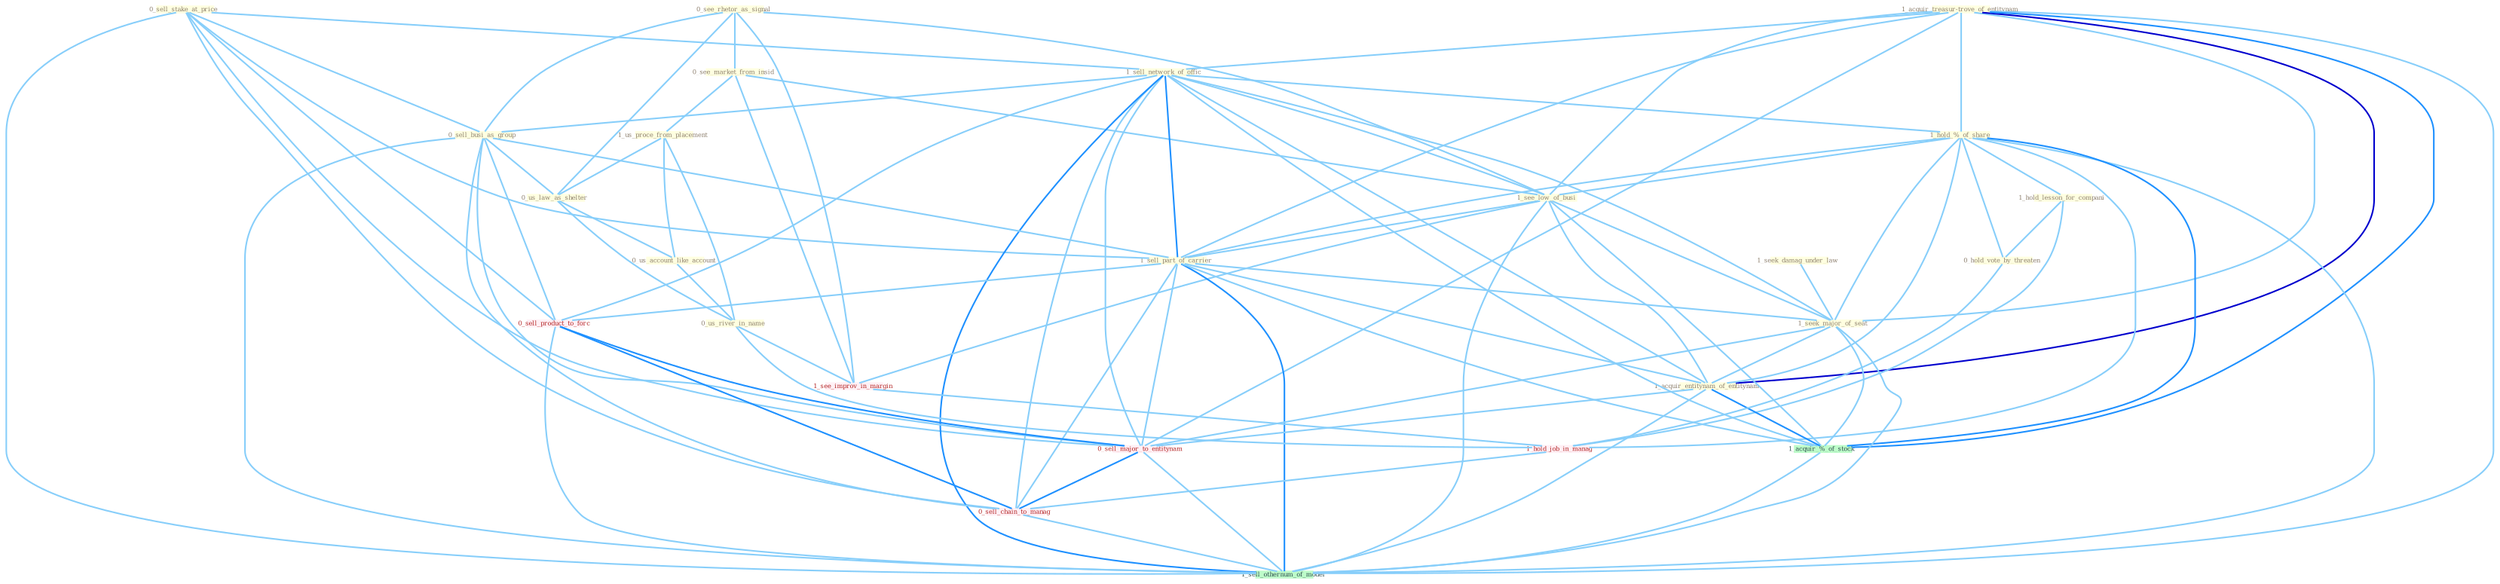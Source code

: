 Graph G{ 
    node
    [shape=polygon,style=filled,width=.5,height=.06,color="#BDFCC9",fixedsize=true,fontsize=4,
    fontcolor="#2f4f4f"];
    {node
    [color="#ffffe0", fontcolor="#8b7d6b"] "0_sell_stake_at_price " "0_see_rhetor_as_signal " "0_see_market_from_insid " "1_acquir_treasur-trove_of_entitynam " "1_sell_network_of_offic " "0_sell_busi_as_group " "1_hold_%_of_share " "1_hold_lesson_for_compani " "1_see_low_of_busi " "1_sell_part_of_carrier " "1_seek_damag_under_law " "1_seek_major_of_seat " "1_us_proce_from_placement " "0_us_law_as_shelter " "0_us_account_like_account " "0_us_river_in_name " "1_acquir_entitynam_of_entitynam " "0_hold_vote_by_threaten "}
{node [color="#fff0f5", fontcolor="#b22222"] "1_see_improv_in_margin " "1_hold_job_in_manag " "0_sell_product_to_forc " "0_sell_major_to_entitynam " "0_sell_chain_to_manag "}
edge [color="#B0E2FF"];

	"0_sell_stake_at_price " -- "1_sell_network_of_offic " [w="1", color="#87cefa" ];
	"0_sell_stake_at_price " -- "0_sell_busi_as_group " [w="1", color="#87cefa" ];
	"0_sell_stake_at_price " -- "1_sell_part_of_carrier " [w="1", color="#87cefa" ];
	"0_sell_stake_at_price " -- "0_sell_product_to_forc " [w="1", color="#87cefa" ];
	"0_sell_stake_at_price " -- "0_sell_major_to_entitynam " [w="1", color="#87cefa" ];
	"0_sell_stake_at_price " -- "0_sell_chain_to_manag " [w="1", color="#87cefa" ];
	"0_sell_stake_at_price " -- "1_sell_othernum_of_model " [w="1", color="#87cefa" ];
	"0_see_rhetor_as_signal " -- "0_see_market_from_insid " [w="1", color="#87cefa" ];
	"0_see_rhetor_as_signal " -- "0_sell_busi_as_group " [w="1", color="#87cefa" ];
	"0_see_rhetor_as_signal " -- "1_see_low_of_busi " [w="1", color="#87cefa" ];
	"0_see_rhetor_as_signal " -- "0_us_law_as_shelter " [w="1", color="#87cefa" ];
	"0_see_rhetor_as_signal " -- "1_see_improv_in_margin " [w="1", color="#87cefa" ];
	"0_see_market_from_insid " -- "1_see_low_of_busi " [w="1", color="#87cefa" ];
	"0_see_market_from_insid " -- "1_us_proce_from_placement " [w="1", color="#87cefa" ];
	"0_see_market_from_insid " -- "1_see_improv_in_margin " [w="1", color="#87cefa" ];
	"1_acquir_treasur-trove_of_entitynam " -- "1_sell_network_of_offic " [w="1", color="#87cefa" ];
	"1_acquir_treasur-trove_of_entitynam " -- "1_hold_%_of_share " [w="1", color="#87cefa" ];
	"1_acquir_treasur-trove_of_entitynam " -- "1_see_low_of_busi " [w="1", color="#87cefa" ];
	"1_acquir_treasur-trove_of_entitynam " -- "1_sell_part_of_carrier " [w="1", color="#87cefa" ];
	"1_acquir_treasur-trove_of_entitynam " -- "1_seek_major_of_seat " [w="1", color="#87cefa" ];
	"1_acquir_treasur-trove_of_entitynam " -- "1_acquir_entitynam_of_entitynam " [w="3", color="#0000cd" , len=0.6];
	"1_acquir_treasur-trove_of_entitynam " -- "1_acquir_%_of_stock " [w="2", color="#1e90ff" , len=0.8];
	"1_acquir_treasur-trove_of_entitynam " -- "0_sell_major_to_entitynam " [w="1", color="#87cefa" ];
	"1_acquir_treasur-trove_of_entitynam " -- "1_sell_othernum_of_model " [w="1", color="#87cefa" ];
	"1_sell_network_of_offic " -- "0_sell_busi_as_group " [w="1", color="#87cefa" ];
	"1_sell_network_of_offic " -- "1_hold_%_of_share " [w="1", color="#87cefa" ];
	"1_sell_network_of_offic " -- "1_see_low_of_busi " [w="1", color="#87cefa" ];
	"1_sell_network_of_offic " -- "1_sell_part_of_carrier " [w="2", color="#1e90ff" , len=0.8];
	"1_sell_network_of_offic " -- "1_seek_major_of_seat " [w="1", color="#87cefa" ];
	"1_sell_network_of_offic " -- "1_acquir_entitynam_of_entitynam " [w="1", color="#87cefa" ];
	"1_sell_network_of_offic " -- "1_acquir_%_of_stock " [w="1", color="#87cefa" ];
	"1_sell_network_of_offic " -- "0_sell_product_to_forc " [w="1", color="#87cefa" ];
	"1_sell_network_of_offic " -- "0_sell_major_to_entitynam " [w="1", color="#87cefa" ];
	"1_sell_network_of_offic " -- "0_sell_chain_to_manag " [w="1", color="#87cefa" ];
	"1_sell_network_of_offic " -- "1_sell_othernum_of_model " [w="2", color="#1e90ff" , len=0.8];
	"0_sell_busi_as_group " -- "1_sell_part_of_carrier " [w="1", color="#87cefa" ];
	"0_sell_busi_as_group " -- "0_us_law_as_shelter " [w="1", color="#87cefa" ];
	"0_sell_busi_as_group " -- "0_sell_product_to_forc " [w="1", color="#87cefa" ];
	"0_sell_busi_as_group " -- "0_sell_major_to_entitynam " [w="1", color="#87cefa" ];
	"0_sell_busi_as_group " -- "0_sell_chain_to_manag " [w="1", color="#87cefa" ];
	"0_sell_busi_as_group " -- "1_sell_othernum_of_model " [w="1", color="#87cefa" ];
	"1_hold_%_of_share " -- "1_hold_lesson_for_compani " [w="1", color="#87cefa" ];
	"1_hold_%_of_share " -- "1_see_low_of_busi " [w="1", color="#87cefa" ];
	"1_hold_%_of_share " -- "1_sell_part_of_carrier " [w="1", color="#87cefa" ];
	"1_hold_%_of_share " -- "1_seek_major_of_seat " [w="1", color="#87cefa" ];
	"1_hold_%_of_share " -- "1_acquir_entitynam_of_entitynam " [w="1", color="#87cefa" ];
	"1_hold_%_of_share " -- "0_hold_vote_by_threaten " [w="1", color="#87cefa" ];
	"1_hold_%_of_share " -- "1_acquir_%_of_stock " [w="2", color="#1e90ff" , len=0.8];
	"1_hold_%_of_share " -- "1_hold_job_in_manag " [w="1", color="#87cefa" ];
	"1_hold_%_of_share " -- "1_sell_othernum_of_model " [w="1", color="#87cefa" ];
	"1_hold_lesson_for_compani " -- "0_hold_vote_by_threaten " [w="1", color="#87cefa" ];
	"1_hold_lesson_for_compani " -- "1_hold_job_in_manag " [w="1", color="#87cefa" ];
	"1_see_low_of_busi " -- "1_sell_part_of_carrier " [w="1", color="#87cefa" ];
	"1_see_low_of_busi " -- "1_seek_major_of_seat " [w="1", color="#87cefa" ];
	"1_see_low_of_busi " -- "1_acquir_entitynam_of_entitynam " [w="1", color="#87cefa" ];
	"1_see_low_of_busi " -- "1_see_improv_in_margin " [w="1", color="#87cefa" ];
	"1_see_low_of_busi " -- "1_acquir_%_of_stock " [w="1", color="#87cefa" ];
	"1_see_low_of_busi " -- "1_sell_othernum_of_model " [w="1", color="#87cefa" ];
	"1_sell_part_of_carrier " -- "1_seek_major_of_seat " [w="1", color="#87cefa" ];
	"1_sell_part_of_carrier " -- "1_acquir_entitynam_of_entitynam " [w="1", color="#87cefa" ];
	"1_sell_part_of_carrier " -- "1_acquir_%_of_stock " [w="1", color="#87cefa" ];
	"1_sell_part_of_carrier " -- "0_sell_product_to_forc " [w="1", color="#87cefa" ];
	"1_sell_part_of_carrier " -- "0_sell_major_to_entitynam " [w="1", color="#87cefa" ];
	"1_sell_part_of_carrier " -- "0_sell_chain_to_manag " [w="1", color="#87cefa" ];
	"1_sell_part_of_carrier " -- "1_sell_othernum_of_model " [w="2", color="#1e90ff" , len=0.8];
	"1_seek_damag_under_law " -- "1_seek_major_of_seat " [w="1", color="#87cefa" ];
	"1_seek_major_of_seat " -- "1_acquir_entitynam_of_entitynam " [w="1", color="#87cefa" ];
	"1_seek_major_of_seat " -- "1_acquir_%_of_stock " [w="1", color="#87cefa" ];
	"1_seek_major_of_seat " -- "0_sell_major_to_entitynam " [w="1", color="#87cefa" ];
	"1_seek_major_of_seat " -- "1_sell_othernum_of_model " [w="1", color="#87cefa" ];
	"1_us_proce_from_placement " -- "0_us_law_as_shelter " [w="1", color="#87cefa" ];
	"1_us_proce_from_placement " -- "0_us_account_like_account " [w="1", color="#87cefa" ];
	"1_us_proce_from_placement " -- "0_us_river_in_name " [w="1", color="#87cefa" ];
	"0_us_law_as_shelter " -- "0_us_account_like_account " [w="1", color="#87cefa" ];
	"0_us_law_as_shelter " -- "0_us_river_in_name " [w="1", color="#87cefa" ];
	"0_us_account_like_account " -- "0_us_river_in_name " [w="1", color="#87cefa" ];
	"0_us_river_in_name " -- "1_see_improv_in_margin " [w="1", color="#87cefa" ];
	"0_us_river_in_name " -- "1_hold_job_in_manag " [w="1", color="#87cefa" ];
	"1_acquir_entitynam_of_entitynam " -- "1_acquir_%_of_stock " [w="2", color="#1e90ff" , len=0.8];
	"1_acquir_entitynam_of_entitynam " -- "0_sell_major_to_entitynam " [w="1", color="#87cefa" ];
	"1_acquir_entitynam_of_entitynam " -- "1_sell_othernum_of_model " [w="1", color="#87cefa" ];
	"0_hold_vote_by_threaten " -- "1_hold_job_in_manag " [w="1", color="#87cefa" ];
	"1_see_improv_in_margin " -- "1_hold_job_in_manag " [w="1", color="#87cefa" ];
	"1_acquir_%_of_stock " -- "1_sell_othernum_of_model " [w="1", color="#87cefa" ];
	"1_hold_job_in_manag " -- "0_sell_chain_to_manag " [w="1", color="#87cefa" ];
	"0_sell_product_to_forc " -- "0_sell_major_to_entitynam " [w="2", color="#1e90ff" , len=0.8];
	"0_sell_product_to_forc " -- "0_sell_chain_to_manag " [w="2", color="#1e90ff" , len=0.8];
	"0_sell_product_to_forc " -- "1_sell_othernum_of_model " [w="1", color="#87cefa" ];
	"0_sell_major_to_entitynam " -- "0_sell_chain_to_manag " [w="2", color="#1e90ff" , len=0.8];
	"0_sell_major_to_entitynam " -- "1_sell_othernum_of_model " [w="1", color="#87cefa" ];
	"0_sell_chain_to_manag " -- "1_sell_othernum_of_model " [w="1", color="#87cefa" ];
}
